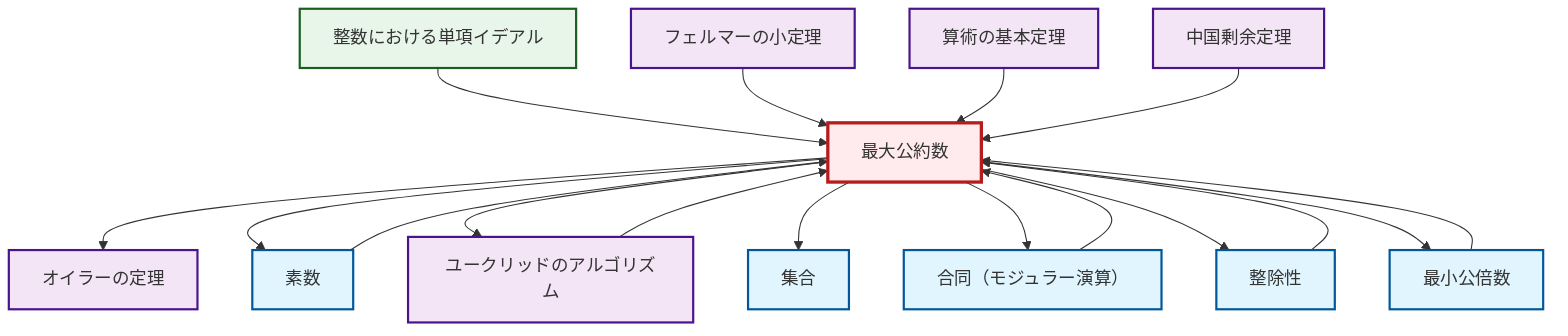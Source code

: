 graph TD
    classDef definition fill:#e1f5fe,stroke:#01579b,stroke-width:2px
    classDef theorem fill:#f3e5f5,stroke:#4a148c,stroke-width:2px
    classDef axiom fill:#fff3e0,stroke:#e65100,stroke-width:2px
    classDef example fill:#e8f5e9,stroke:#1b5e20,stroke-width:2px
    classDef current fill:#ffebee,stroke:#b71c1c,stroke-width:3px
    thm-fermat-little["フェルマーの小定理"]:::theorem
    def-set["集合"]:::definition
    thm-euclidean-algorithm["ユークリッドのアルゴリズム"]:::theorem
    thm-chinese-remainder["中国剰余定理"]:::theorem
    def-congruence["合同（モジュラー演算）"]:::definition
    def-prime["素数"]:::definition
    thm-euler["オイラーの定理"]:::theorem
    ex-principal-ideal["整数における単項イデアル"]:::example
    def-divisibility["整除性"]:::definition
    thm-fundamental-arithmetic["算術の基本定理"]:::theorem
    def-lcm["最小公倍数"]:::definition
    def-gcd["最大公約数"]:::definition
    ex-principal-ideal --> def-gcd
    def-lcm --> def-gcd
    thm-fermat-little --> def-gcd
    def-gcd --> thm-euler
    def-divisibility --> def-gcd
    def-gcd --> def-prime
    def-gcd --> thm-euclidean-algorithm
    thm-fundamental-arithmetic --> def-gcd
    def-gcd --> def-set
    def-congruence --> def-gcd
    def-gcd --> def-congruence
    def-gcd --> def-divisibility
    thm-chinese-remainder --> def-gcd
    def-prime --> def-gcd
    def-gcd --> def-lcm
    thm-euclidean-algorithm --> def-gcd
    class def-gcd current